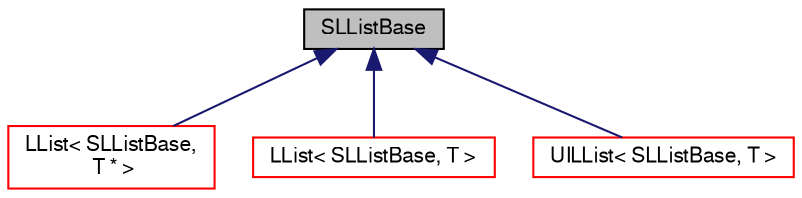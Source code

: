 digraph "SLListBase"
{
  bgcolor="transparent";
  edge [fontname="FreeSans",fontsize="10",labelfontname="FreeSans",labelfontsize="10"];
  node [fontname="FreeSans",fontsize="10",shape=record];
  Node1 [label="SLListBase",height=0.2,width=0.4,color="black", fillcolor="grey75", style="filled" fontcolor="black"];
  Node1 -> Node2 [dir="back",color="midnightblue",fontsize="10",style="solid",fontname="FreeSans"];
  Node2 [label="LList\< SLListBase,\l T * \>",height=0.2,width=0.4,color="red",URL="$a01332.html"];
  Node1 -> Node3 [dir="back",color="midnightblue",fontsize="10",style="solid",fontname="FreeSans"];
  Node3 [label="LList\< SLListBase, T \>",height=0.2,width=0.4,color="red",URL="$a01332.html"];
  Node1 -> Node4 [dir="back",color="midnightblue",fontsize="10",style="solid",fontname="FreeSans"];
  Node4 [label="UILList\< SLListBase, T \>",height=0.2,width=0.4,color="red",URL="$a02656.html"];
}
